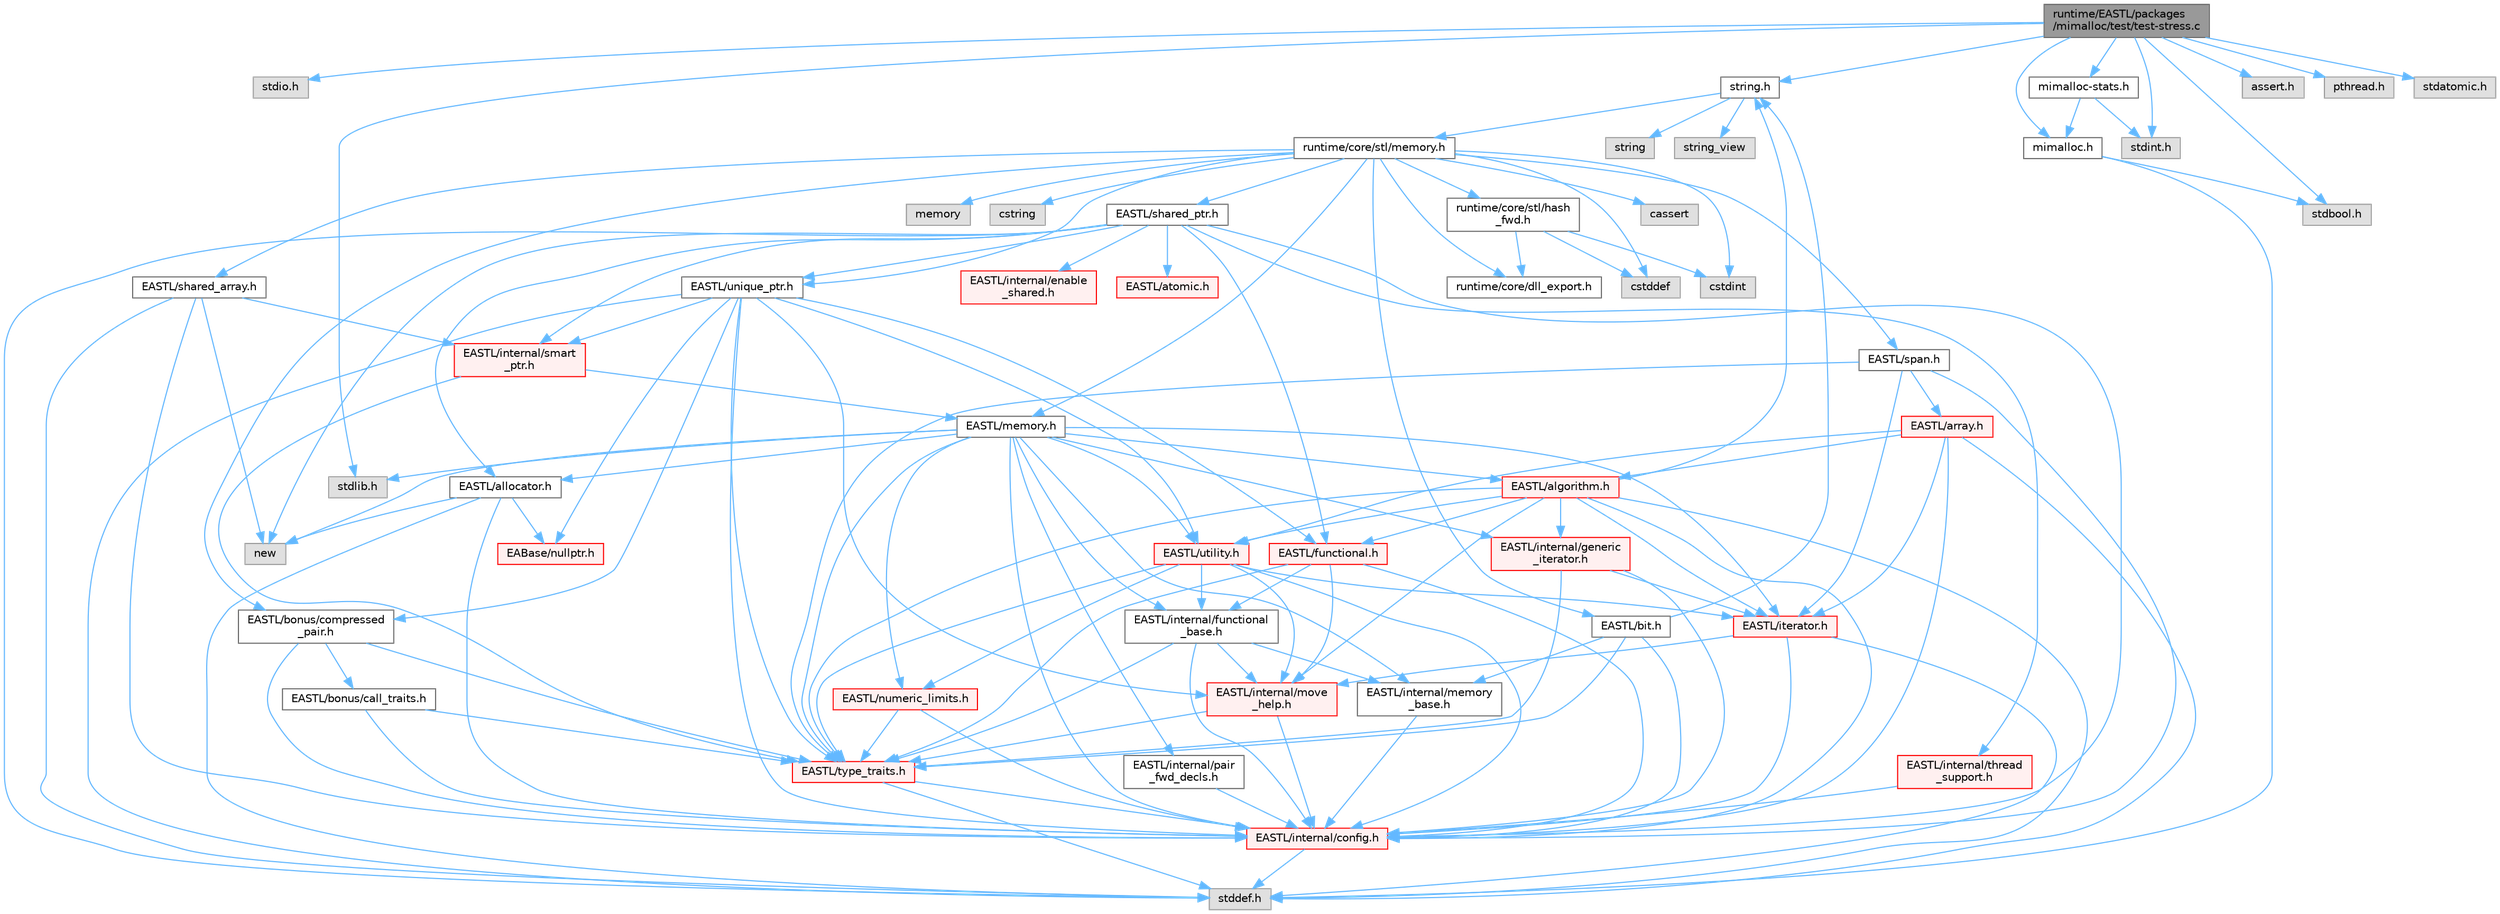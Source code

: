digraph "runtime/EASTL/packages/mimalloc/test/test-stress.c"
{
 // LATEX_PDF_SIZE
  bgcolor="transparent";
  edge [fontname=Helvetica,fontsize=10,labelfontname=Helvetica,labelfontsize=10];
  node [fontname=Helvetica,fontsize=10,shape=box,height=0.2,width=0.4];
  Node1 [id="Node000001",label="runtime/EASTL/packages\l/mimalloc/test/test-stress.c",height=0.2,width=0.4,color="gray40", fillcolor="grey60", style="filled", fontcolor="black",tooltip=" "];
  Node1 -> Node2 [id="edge1_Node000001_Node000002",color="steelblue1",style="solid",tooltip=" "];
  Node2 [id="Node000002",label="stdio.h",height=0.2,width=0.4,color="grey60", fillcolor="#E0E0E0", style="filled",tooltip=" "];
  Node1 -> Node3 [id="edge2_Node000001_Node000003",color="steelblue1",style="solid",tooltip=" "];
  Node3 [id="Node000003",label="stdlib.h",height=0.2,width=0.4,color="grey60", fillcolor="#E0E0E0", style="filled",tooltip=" "];
  Node1 -> Node4 [id="edge3_Node000001_Node000004",color="steelblue1",style="solid",tooltip=" "];
  Node4 [id="Node000004",label="stdint.h",height=0.2,width=0.4,color="grey60", fillcolor="#E0E0E0", style="filled",tooltip=" "];
  Node1 -> Node5 [id="edge4_Node000001_Node000005",color="steelblue1",style="solid",tooltip=" "];
  Node5 [id="Node000005",label="stdbool.h",height=0.2,width=0.4,color="grey60", fillcolor="#E0E0E0", style="filled",tooltip=" "];
  Node1 -> Node6 [id="edge5_Node000001_Node000006",color="steelblue1",style="solid",tooltip=" "];
  Node6 [id="Node000006",label="string.h",height=0.2,width=0.4,color="grey40", fillcolor="white", style="filled",URL="$string_8h.html",tooltip=" "];
  Node6 -> Node7 [id="edge6_Node000006_Node000007",color="steelblue1",style="solid",tooltip=" "];
  Node7 [id="Node000007",label="string",height=0.2,width=0.4,color="grey60", fillcolor="#E0E0E0", style="filled",tooltip=" "];
  Node6 -> Node8 [id="edge7_Node000006_Node000008",color="steelblue1",style="solid",tooltip=" "];
  Node8 [id="Node000008",label="string_view",height=0.2,width=0.4,color="grey60", fillcolor="#E0E0E0", style="filled",tooltip=" "];
  Node6 -> Node9 [id="edge8_Node000006_Node000009",color="steelblue1",style="solid",tooltip=" "];
  Node9 [id="Node000009",label="runtime/core/stl/memory.h",height=0.2,width=0.4,color="grey40", fillcolor="white", style="filled",URL="$core_2stl_2memory_8h.html",tooltip=" "];
  Node9 -> Node10 [id="edge9_Node000009_Node000010",color="steelblue1",style="solid",tooltip=" "];
  Node10 [id="Node000010",label="cstddef",height=0.2,width=0.4,color="grey60", fillcolor="#E0E0E0", style="filled",tooltip=" "];
  Node9 -> Node11 [id="edge10_Node000009_Node000011",color="steelblue1",style="solid",tooltip=" "];
  Node11 [id="Node000011",label="cstdint",height=0.2,width=0.4,color="grey60", fillcolor="#E0E0E0", style="filled",tooltip=" "];
  Node9 -> Node12 [id="edge11_Node000009_Node000012",color="steelblue1",style="solid",tooltip=" "];
  Node12 [id="Node000012",label="cassert",height=0.2,width=0.4,color="grey60", fillcolor="#E0E0E0", style="filled",tooltip=" "];
  Node9 -> Node13 [id="edge12_Node000009_Node000013",color="steelblue1",style="solid",tooltip=" "];
  Node13 [id="Node000013",label="memory",height=0.2,width=0.4,color="grey60", fillcolor="#E0E0E0", style="filled",tooltip=" "];
  Node9 -> Node14 [id="edge13_Node000009_Node000014",color="steelblue1",style="solid",tooltip=" "];
  Node14 [id="Node000014",label="cstring",height=0.2,width=0.4,color="grey60", fillcolor="#E0E0E0", style="filled",tooltip=" "];
  Node9 -> Node15 [id="edge14_Node000009_Node000015",color="steelblue1",style="solid",tooltip=" "];
  Node15 [id="Node000015",label="EASTL/bit.h",height=0.2,width=0.4,color="grey40", fillcolor="white", style="filled",URL="$bit_8h.html",tooltip=" "];
  Node15 -> Node16 [id="edge15_Node000015_Node000016",color="steelblue1",style="solid",tooltip=" "];
  Node16 [id="Node000016",label="EASTL/internal/config.h",height=0.2,width=0.4,color="red", fillcolor="#FFF0F0", style="filled",URL="$config_8h.html",tooltip=" "];
  Node16 -> Node24 [id="edge16_Node000016_Node000024",color="steelblue1",style="solid",tooltip=" "];
  Node24 [id="Node000024",label="stddef.h",height=0.2,width=0.4,color="grey60", fillcolor="#E0E0E0", style="filled",tooltip=" "];
  Node15 -> Node25 [id="edge17_Node000015_Node000025",color="steelblue1",style="solid",tooltip=" "];
  Node25 [id="Node000025",label="EASTL/internal/memory\l_base.h",height=0.2,width=0.4,color="grey40", fillcolor="white", style="filled",URL="$memory__base_8h.html",tooltip=" "];
  Node25 -> Node16 [id="edge18_Node000025_Node000016",color="steelblue1",style="solid",tooltip=" "];
  Node15 -> Node26 [id="edge19_Node000015_Node000026",color="steelblue1",style="solid",tooltip=" "];
  Node26 [id="Node000026",label="EASTL/type_traits.h",height=0.2,width=0.4,color="red", fillcolor="#FFF0F0", style="filled",URL="$_e_a_s_t_l_2include_2_e_a_s_t_l_2type__traits_8h.html",tooltip=" "];
  Node26 -> Node16 [id="edge20_Node000026_Node000016",color="steelblue1",style="solid",tooltip=" "];
  Node26 -> Node24 [id="edge21_Node000026_Node000024",color="steelblue1",style="solid",tooltip=" "];
  Node15 -> Node6 [id="edge22_Node000015_Node000006",color="steelblue1",style="solid",tooltip=" "];
  Node9 -> Node36 [id="edge23_Node000009_Node000036",color="steelblue1",style="solid",tooltip=" "];
  Node36 [id="Node000036",label="EASTL/memory.h",height=0.2,width=0.4,color="grey40", fillcolor="white", style="filled",URL="$_e_a_s_t_l_2include_2_e_a_s_t_l_2memory_8h.html",tooltip=" "];
  Node36 -> Node16 [id="edge24_Node000036_Node000016",color="steelblue1",style="solid",tooltip=" "];
  Node36 -> Node25 [id="edge25_Node000036_Node000025",color="steelblue1",style="solid",tooltip=" "];
  Node36 -> Node37 [id="edge26_Node000036_Node000037",color="steelblue1",style="solid",tooltip=" "];
  Node37 [id="Node000037",label="EASTL/internal/generic\l_iterator.h",height=0.2,width=0.4,color="red", fillcolor="#FFF0F0", style="filled",URL="$generic__iterator_8h.html",tooltip=" "];
  Node37 -> Node16 [id="edge27_Node000037_Node000016",color="steelblue1",style="solid",tooltip=" "];
  Node37 -> Node38 [id="edge28_Node000037_Node000038",color="steelblue1",style="solid",tooltip=" "];
  Node38 [id="Node000038",label="EASTL/iterator.h",height=0.2,width=0.4,color="red", fillcolor="#FFF0F0", style="filled",URL="$_e_a_s_t_l_2include_2_e_a_s_t_l_2iterator_8h.html",tooltip=" "];
  Node38 -> Node16 [id="edge29_Node000038_Node000016",color="steelblue1",style="solid",tooltip=" "];
  Node38 -> Node39 [id="edge30_Node000038_Node000039",color="steelblue1",style="solid",tooltip=" "];
  Node39 [id="Node000039",label="EASTL/internal/move\l_help.h",height=0.2,width=0.4,color="red", fillcolor="#FFF0F0", style="filled",URL="$move__help_8h.html",tooltip=" "];
  Node39 -> Node16 [id="edge31_Node000039_Node000016",color="steelblue1",style="solid",tooltip=" "];
  Node39 -> Node26 [id="edge32_Node000039_Node000026",color="steelblue1",style="solid",tooltip=" "];
  Node38 -> Node24 [id="edge33_Node000038_Node000024",color="steelblue1",style="solid",tooltip=" "];
  Node37 -> Node26 [id="edge34_Node000037_Node000026",color="steelblue1",style="solid",tooltip=" "];
  Node36 -> Node41 [id="edge35_Node000036_Node000041",color="steelblue1",style="solid",tooltip=" "];
  Node41 [id="Node000041",label="EASTL/internal/pair\l_fwd_decls.h",height=0.2,width=0.4,color="grey40", fillcolor="white", style="filled",URL="$pair__fwd__decls_8h.html",tooltip=" "];
  Node41 -> Node16 [id="edge36_Node000041_Node000016",color="steelblue1",style="solid",tooltip=" "];
  Node36 -> Node42 [id="edge37_Node000036_Node000042",color="steelblue1",style="solid",tooltip=" "];
  Node42 [id="Node000042",label="EASTL/internal/functional\l_base.h",height=0.2,width=0.4,color="grey40", fillcolor="white", style="filled",URL="$functional__base_8h.html",tooltip=" "];
  Node42 -> Node16 [id="edge38_Node000042_Node000016",color="steelblue1",style="solid",tooltip=" "];
  Node42 -> Node25 [id="edge39_Node000042_Node000025",color="steelblue1",style="solid",tooltip=" "];
  Node42 -> Node39 [id="edge40_Node000042_Node000039",color="steelblue1",style="solid",tooltip=" "];
  Node42 -> Node26 [id="edge41_Node000042_Node000026",color="steelblue1",style="solid",tooltip=" "];
  Node36 -> Node43 [id="edge42_Node000036_Node000043",color="steelblue1",style="solid",tooltip=" "];
  Node43 [id="Node000043",label="EASTL/algorithm.h",height=0.2,width=0.4,color="red", fillcolor="#FFF0F0", style="filled",URL="$_e_a_s_t_l_2include_2_e_a_s_t_l_2algorithm_8h.html",tooltip=" "];
  Node43 -> Node16 [id="edge43_Node000043_Node000016",color="steelblue1",style="solid",tooltip=" "];
  Node43 -> Node26 [id="edge44_Node000043_Node000026",color="steelblue1",style="solid",tooltip=" "];
  Node43 -> Node39 [id="edge45_Node000043_Node000039",color="steelblue1",style="solid",tooltip=" "];
  Node43 -> Node38 [id="edge46_Node000043_Node000038",color="steelblue1",style="solid",tooltip=" "];
  Node43 -> Node46 [id="edge47_Node000043_Node000046",color="steelblue1",style="solid",tooltip=" "];
  Node46 [id="Node000046",label="EASTL/functional.h",height=0.2,width=0.4,color="red", fillcolor="#FFF0F0", style="filled",URL="$_e_a_s_t_l_2include_2_e_a_s_t_l_2functional_8h.html",tooltip=" "];
  Node46 -> Node16 [id="edge48_Node000046_Node000016",color="steelblue1",style="solid",tooltip=" "];
  Node46 -> Node39 [id="edge49_Node000046_Node000039",color="steelblue1",style="solid",tooltip=" "];
  Node46 -> Node26 [id="edge50_Node000046_Node000026",color="steelblue1",style="solid",tooltip=" "];
  Node46 -> Node42 [id="edge51_Node000046_Node000042",color="steelblue1",style="solid",tooltip=" "];
  Node43 -> Node53 [id="edge52_Node000043_Node000053",color="steelblue1",style="solid",tooltip=" "];
  Node53 [id="Node000053",label="EASTL/utility.h",height=0.2,width=0.4,color="red", fillcolor="#FFF0F0", style="filled",URL="$_e_a_s_t_l_2include_2_e_a_s_t_l_2utility_8h.html",tooltip=" "];
  Node53 -> Node16 [id="edge53_Node000053_Node000016",color="steelblue1",style="solid",tooltip=" "];
  Node53 -> Node26 [id="edge54_Node000053_Node000026",color="steelblue1",style="solid",tooltip=" "];
  Node53 -> Node38 [id="edge55_Node000053_Node000038",color="steelblue1",style="solid",tooltip=" "];
  Node53 -> Node54 [id="edge56_Node000053_Node000054",color="steelblue1",style="solid",tooltip=" "];
  Node54 [id="Node000054",label="EASTL/numeric_limits.h",height=0.2,width=0.4,color="red", fillcolor="#FFF0F0", style="filled",URL="$numeric__limits_8h.html",tooltip=" "];
  Node54 -> Node16 [id="edge57_Node000054_Node000016",color="steelblue1",style="solid",tooltip=" "];
  Node54 -> Node26 [id="edge58_Node000054_Node000026",color="steelblue1",style="solid",tooltip=" "];
  Node53 -> Node42 [id="edge59_Node000053_Node000042",color="steelblue1",style="solid",tooltip=" "];
  Node53 -> Node39 [id="edge60_Node000053_Node000039",color="steelblue1",style="solid",tooltip=" "];
  Node43 -> Node37 [id="edge61_Node000043_Node000037",color="steelblue1",style="solid",tooltip=" "];
  Node43 -> Node24 [id="edge62_Node000043_Node000024",color="steelblue1",style="solid",tooltip=" "];
  Node43 -> Node6 [id="edge63_Node000043_Node000006",color="steelblue1",style="solid",tooltip=" "];
  Node36 -> Node26 [id="edge64_Node000036_Node000026",color="steelblue1",style="solid",tooltip=" "];
  Node36 -> Node50 [id="edge65_Node000036_Node000050",color="steelblue1",style="solid",tooltip=" "];
  Node50 [id="Node000050",label="EASTL/allocator.h",height=0.2,width=0.4,color="grey40", fillcolor="white", style="filled",URL="$allocator_8h.html",tooltip=" "];
  Node50 -> Node16 [id="edge66_Node000050_Node000016",color="steelblue1",style="solid",tooltip=" "];
  Node50 -> Node28 [id="edge67_Node000050_Node000028",color="steelblue1",style="solid",tooltip=" "];
  Node28 [id="Node000028",label="EABase/nullptr.h",height=0.2,width=0.4,color="red", fillcolor="#FFF0F0", style="filled",URL="$nullptr_8h.html",tooltip=" "];
  Node50 -> Node24 [id="edge68_Node000050_Node000024",color="steelblue1",style="solid",tooltip=" "];
  Node50 -> Node51 [id="edge69_Node000050_Node000051",color="steelblue1",style="solid",tooltip=" "];
  Node51 [id="Node000051",label="new",height=0.2,width=0.4,color="grey60", fillcolor="#E0E0E0", style="filled",tooltip=" "];
  Node36 -> Node38 [id="edge70_Node000036_Node000038",color="steelblue1",style="solid",tooltip=" "];
  Node36 -> Node53 [id="edge71_Node000036_Node000053",color="steelblue1",style="solid",tooltip=" "];
  Node36 -> Node54 [id="edge72_Node000036_Node000054",color="steelblue1",style="solid",tooltip=" "];
  Node36 -> Node3 [id="edge73_Node000036_Node000003",color="steelblue1",style="solid",tooltip=" "];
  Node36 -> Node51 [id="edge74_Node000036_Node000051",color="steelblue1",style="solid",tooltip=" "];
  Node9 -> Node63 [id="edge75_Node000009_Node000063",color="steelblue1",style="solid",tooltip=" "];
  Node63 [id="Node000063",label="EASTL/shared_array.h",height=0.2,width=0.4,color="grey40", fillcolor="white", style="filled",URL="$shared__array_8h.html",tooltip=" "];
  Node63 -> Node16 [id="edge76_Node000063_Node000016",color="steelblue1",style="solid",tooltip=" "];
  Node63 -> Node64 [id="edge77_Node000063_Node000064",color="steelblue1",style="solid",tooltip=" "];
  Node64 [id="Node000064",label="EASTL/internal/smart\l_ptr.h",height=0.2,width=0.4,color="red", fillcolor="#FFF0F0", style="filled",URL="$smart__ptr_8h.html",tooltip=" "];
  Node64 -> Node36 [id="edge78_Node000064_Node000036",color="steelblue1",style="solid",tooltip=" "];
  Node64 -> Node26 [id="edge79_Node000064_Node000026",color="steelblue1",style="solid",tooltip=" "];
  Node63 -> Node51 [id="edge80_Node000063_Node000051",color="steelblue1",style="solid",tooltip=" "];
  Node63 -> Node24 [id="edge81_Node000063_Node000024",color="steelblue1",style="solid",tooltip=" "];
  Node9 -> Node66 [id="edge82_Node000009_Node000066",color="steelblue1",style="solid",tooltip=" "];
  Node66 [id="Node000066",label="EASTL/unique_ptr.h",height=0.2,width=0.4,color="grey40", fillcolor="white", style="filled",URL="$unique__ptr_8h.html",tooltip=" "];
  Node66 -> Node28 [id="edge83_Node000066_Node000028",color="steelblue1",style="solid",tooltip=" "];
  Node66 -> Node67 [id="edge84_Node000066_Node000067",color="steelblue1",style="solid",tooltip=" "];
  Node67 [id="Node000067",label="EASTL/bonus/compressed\l_pair.h",height=0.2,width=0.4,color="grey40", fillcolor="white", style="filled",URL="$compressed__pair_8h.html",tooltip=" "];
  Node67 -> Node16 [id="edge85_Node000067_Node000016",color="steelblue1",style="solid",tooltip=" "];
  Node67 -> Node26 [id="edge86_Node000067_Node000026",color="steelblue1",style="solid",tooltip=" "];
  Node67 -> Node68 [id="edge87_Node000067_Node000068",color="steelblue1",style="solid",tooltip=" "];
  Node68 [id="Node000068",label="EASTL/bonus/call_traits.h",height=0.2,width=0.4,color="grey40", fillcolor="white", style="filled",URL="$call__traits_8h.html",tooltip=" "];
  Node68 -> Node16 [id="edge88_Node000068_Node000016",color="steelblue1",style="solid",tooltip=" "];
  Node68 -> Node26 [id="edge89_Node000068_Node000026",color="steelblue1",style="solid",tooltip=" "];
  Node66 -> Node46 [id="edge90_Node000066_Node000046",color="steelblue1",style="solid",tooltip=" "];
  Node66 -> Node16 [id="edge91_Node000066_Node000016",color="steelblue1",style="solid",tooltip=" "];
  Node66 -> Node39 [id="edge92_Node000066_Node000039",color="steelblue1",style="solid",tooltip=" "];
  Node66 -> Node64 [id="edge93_Node000066_Node000064",color="steelblue1",style="solid",tooltip=" "];
  Node66 -> Node26 [id="edge94_Node000066_Node000026",color="steelblue1",style="solid",tooltip=" "];
  Node66 -> Node53 [id="edge95_Node000066_Node000053",color="steelblue1",style="solid",tooltip=" "];
  Node66 -> Node24 [id="edge96_Node000066_Node000024",color="steelblue1",style="solid",tooltip=" "];
  Node9 -> Node69 [id="edge97_Node000009_Node000069",color="steelblue1",style="solid",tooltip=" "];
  Node69 [id="Node000069",label="EASTL/shared_ptr.h",height=0.2,width=0.4,color="grey40", fillcolor="white", style="filled",URL="$shared__ptr_8h.html",tooltip=" "];
  Node69 -> Node16 [id="edge98_Node000069_Node000016",color="steelblue1",style="solid",tooltip=" "];
  Node69 -> Node64 [id="edge99_Node000069_Node000064",color="steelblue1",style="solid",tooltip=" "];
  Node69 -> Node70 [id="edge100_Node000069_Node000070",color="steelblue1",style="solid",tooltip=" "];
  Node70 [id="Node000070",label="EASTL/internal/thread\l_support.h",height=0.2,width=0.4,color="red", fillcolor="#FFF0F0", style="filled",URL="$thread__support_8h.html",tooltip=" "];
  Node70 -> Node16 [id="edge101_Node000070_Node000016",color="steelblue1",style="solid",tooltip=" "];
  Node69 -> Node66 [id="edge102_Node000069_Node000066",color="steelblue1",style="solid",tooltip=" "];
  Node69 -> Node46 [id="edge103_Node000069_Node000046",color="steelblue1",style="solid",tooltip=" "];
  Node69 -> Node50 [id="edge104_Node000069_Node000050",color="steelblue1",style="solid",tooltip=" "];
  Node69 -> Node71 [id="edge105_Node000069_Node000071",color="steelblue1",style="solid",tooltip=" "];
  Node71 [id="Node000071",label="EASTL/atomic.h",height=0.2,width=0.4,color="red", fillcolor="#FFF0F0", style="filled",URL="$_e_a_s_t_l_2include_2_e_a_s_t_l_2atomic_8h.html",tooltip=" "];
  Node69 -> Node51 [id="edge106_Node000069_Node000051",color="steelblue1",style="solid",tooltip=" "];
  Node69 -> Node24 [id="edge107_Node000069_Node000024",color="steelblue1",style="solid",tooltip=" "];
  Node69 -> Node148 [id="edge108_Node000069_Node000148",color="steelblue1",style="solid",tooltip=" "];
  Node148 [id="Node000148",label="EASTL/internal/enable\l_shared.h",height=0.2,width=0.4,color="red", fillcolor="#FFF0F0", style="filled",URL="$enable__shared_8h.html",tooltip=" "];
  Node9 -> Node149 [id="edge109_Node000009_Node000149",color="steelblue1",style="solid",tooltip=" "];
  Node149 [id="Node000149",label="EASTL/span.h",height=0.2,width=0.4,color="grey40", fillcolor="white", style="filled",URL="$span_8h.html",tooltip=" "];
  Node149 -> Node16 [id="edge110_Node000149_Node000016",color="steelblue1",style="solid",tooltip=" "];
  Node149 -> Node26 [id="edge111_Node000149_Node000026",color="steelblue1",style="solid",tooltip=" "];
  Node149 -> Node38 [id="edge112_Node000149_Node000038",color="steelblue1",style="solid",tooltip=" "];
  Node149 -> Node150 [id="edge113_Node000149_Node000150",color="steelblue1",style="solid",tooltip=" "];
  Node150 [id="Node000150",label="EASTL/array.h",height=0.2,width=0.4,color="red", fillcolor="#FFF0F0", style="filled",URL="$array_8h.html",tooltip=" "];
  Node150 -> Node16 [id="edge114_Node000150_Node000016",color="steelblue1",style="solid",tooltip=" "];
  Node150 -> Node38 [id="edge115_Node000150_Node000038",color="steelblue1",style="solid",tooltip=" "];
  Node150 -> Node43 [id="edge116_Node000150_Node000043",color="steelblue1",style="solid",tooltip=" "];
  Node150 -> Node53 [id="edge117_Node000150_Node000053",color="steelblue1",style="solid",tooltip=" "];
  Node150 -> Node24 [id="edge118_Node000150_Node000024",color="steelblue1",style="solid",tooltip=" "];
  Node9 -> Node67 [id="edge119_Node000009_Node000067",color="steelblue1",style="solid",tooltip=" "];
  Node9 -> Node152 [id="edge120_Node000009_Node000152",color="steelblue1",style="solid",tooltip=" "];
  Node152 [id="Node000152",label="runtime/core/dll_export.h",height=0.2,width=0.4,color="grey40", fillcolor="white", style="filled",URL="$dll__export_8h.html",tooltip=" "];
  Node9 -> Node153 [id="edge121_Node000009_Node000153",color="steelblue1",style="solid",tooltip=" "];
  Node153 [id="Node000153",label="runtime/core/stl/hash\l_fwd.h",height=0.2,width=0.4,color="grey40", fillcolor="white", style="filled",URL="$hash__fwd_8h.html",tooltip=" "];
  Node153 -> Node10 [id="edge122_Node000153_Node000010",color="steelblue1",style="solid",tooltip=" "];
  Node153 -> Node11 [id="edge123_Node000153_Node000011",color="steelblue1",style="solid",tooltip=" "];
  Node153 -> Node152 [id="edge124_Node000153_Node000152",color="steelblue1",style="solid",tooltip=" "];
  Node1 -> Node154 [id="edge125_Node000001_Node000154",color="steelblue1",style="solid",tooltip=" "];
  Node154 [id="Node000154",label="assert.h",height=0.2,width=0.4,color="grey60", fillcolor="#E0E0E0", style="filled",tooltip=" "];
  Node1 -> Node155 [id="edge126_Node000001_Node000155",color="steelblue1",style="solid",tooltip=" "];
  Node155 [id="Node000155",label="mimalloc.h",height=0.2,width=0.4,color="grey40", fillcolor="white", style="filled",URL="$mimalloc_8h.html",tooltip=" "];
  Node155 -> Node24 [id="edge127_Node000155_Node000024",color="steelblue1",style="solid",tooltip=" "];
  Node155 -> Node5 [id="edge128_Node000155_Node000005",color="steelblue1",style="solid",tooltip=" "];
  Node1 -> Node156 [id="edge129_Node000001_Node000156",color="steelblue1",style="solid",tooltip=" "];
  Node156 [id="Node000156",label="mimalloc-stats.h",height=0.2,width=0.4,color="grey40", fillcolor="white", style="filled",URL="$mimalloc-stats_8h.html",tooltip=" "];
  Node156 -> Node155 [id="edge130_Node000156_Node000155",color="steelblue1",style="solid",tooltip=" "];
  Node156 -> Node4 [id="edge131_Node000156_Node000004",color="steelblue1",style="solid",tooltip=" "];
  Node1 -> Node157 [id="edge132_Node000001_Node000157",color="steelblue1",style="solid",tooltip=" "];
  Node157 [id="Node000157",label="pthread.h",height=0.2,width=0.4,color="grey60", fillcolor="#E0E0E0", style="filled",tooltip=" "];
  Node1 -> Node158 [id="edge133_Node000001_Node000158",color="steelblue1",style="solid",tooltip=" "];
  Node158 [id="Node000158",label="stdatomic.h",height=0.2,width=0.4,color="grey60", fillcolor="#E0E0E0", style="filled",tooltip=" "];
}
